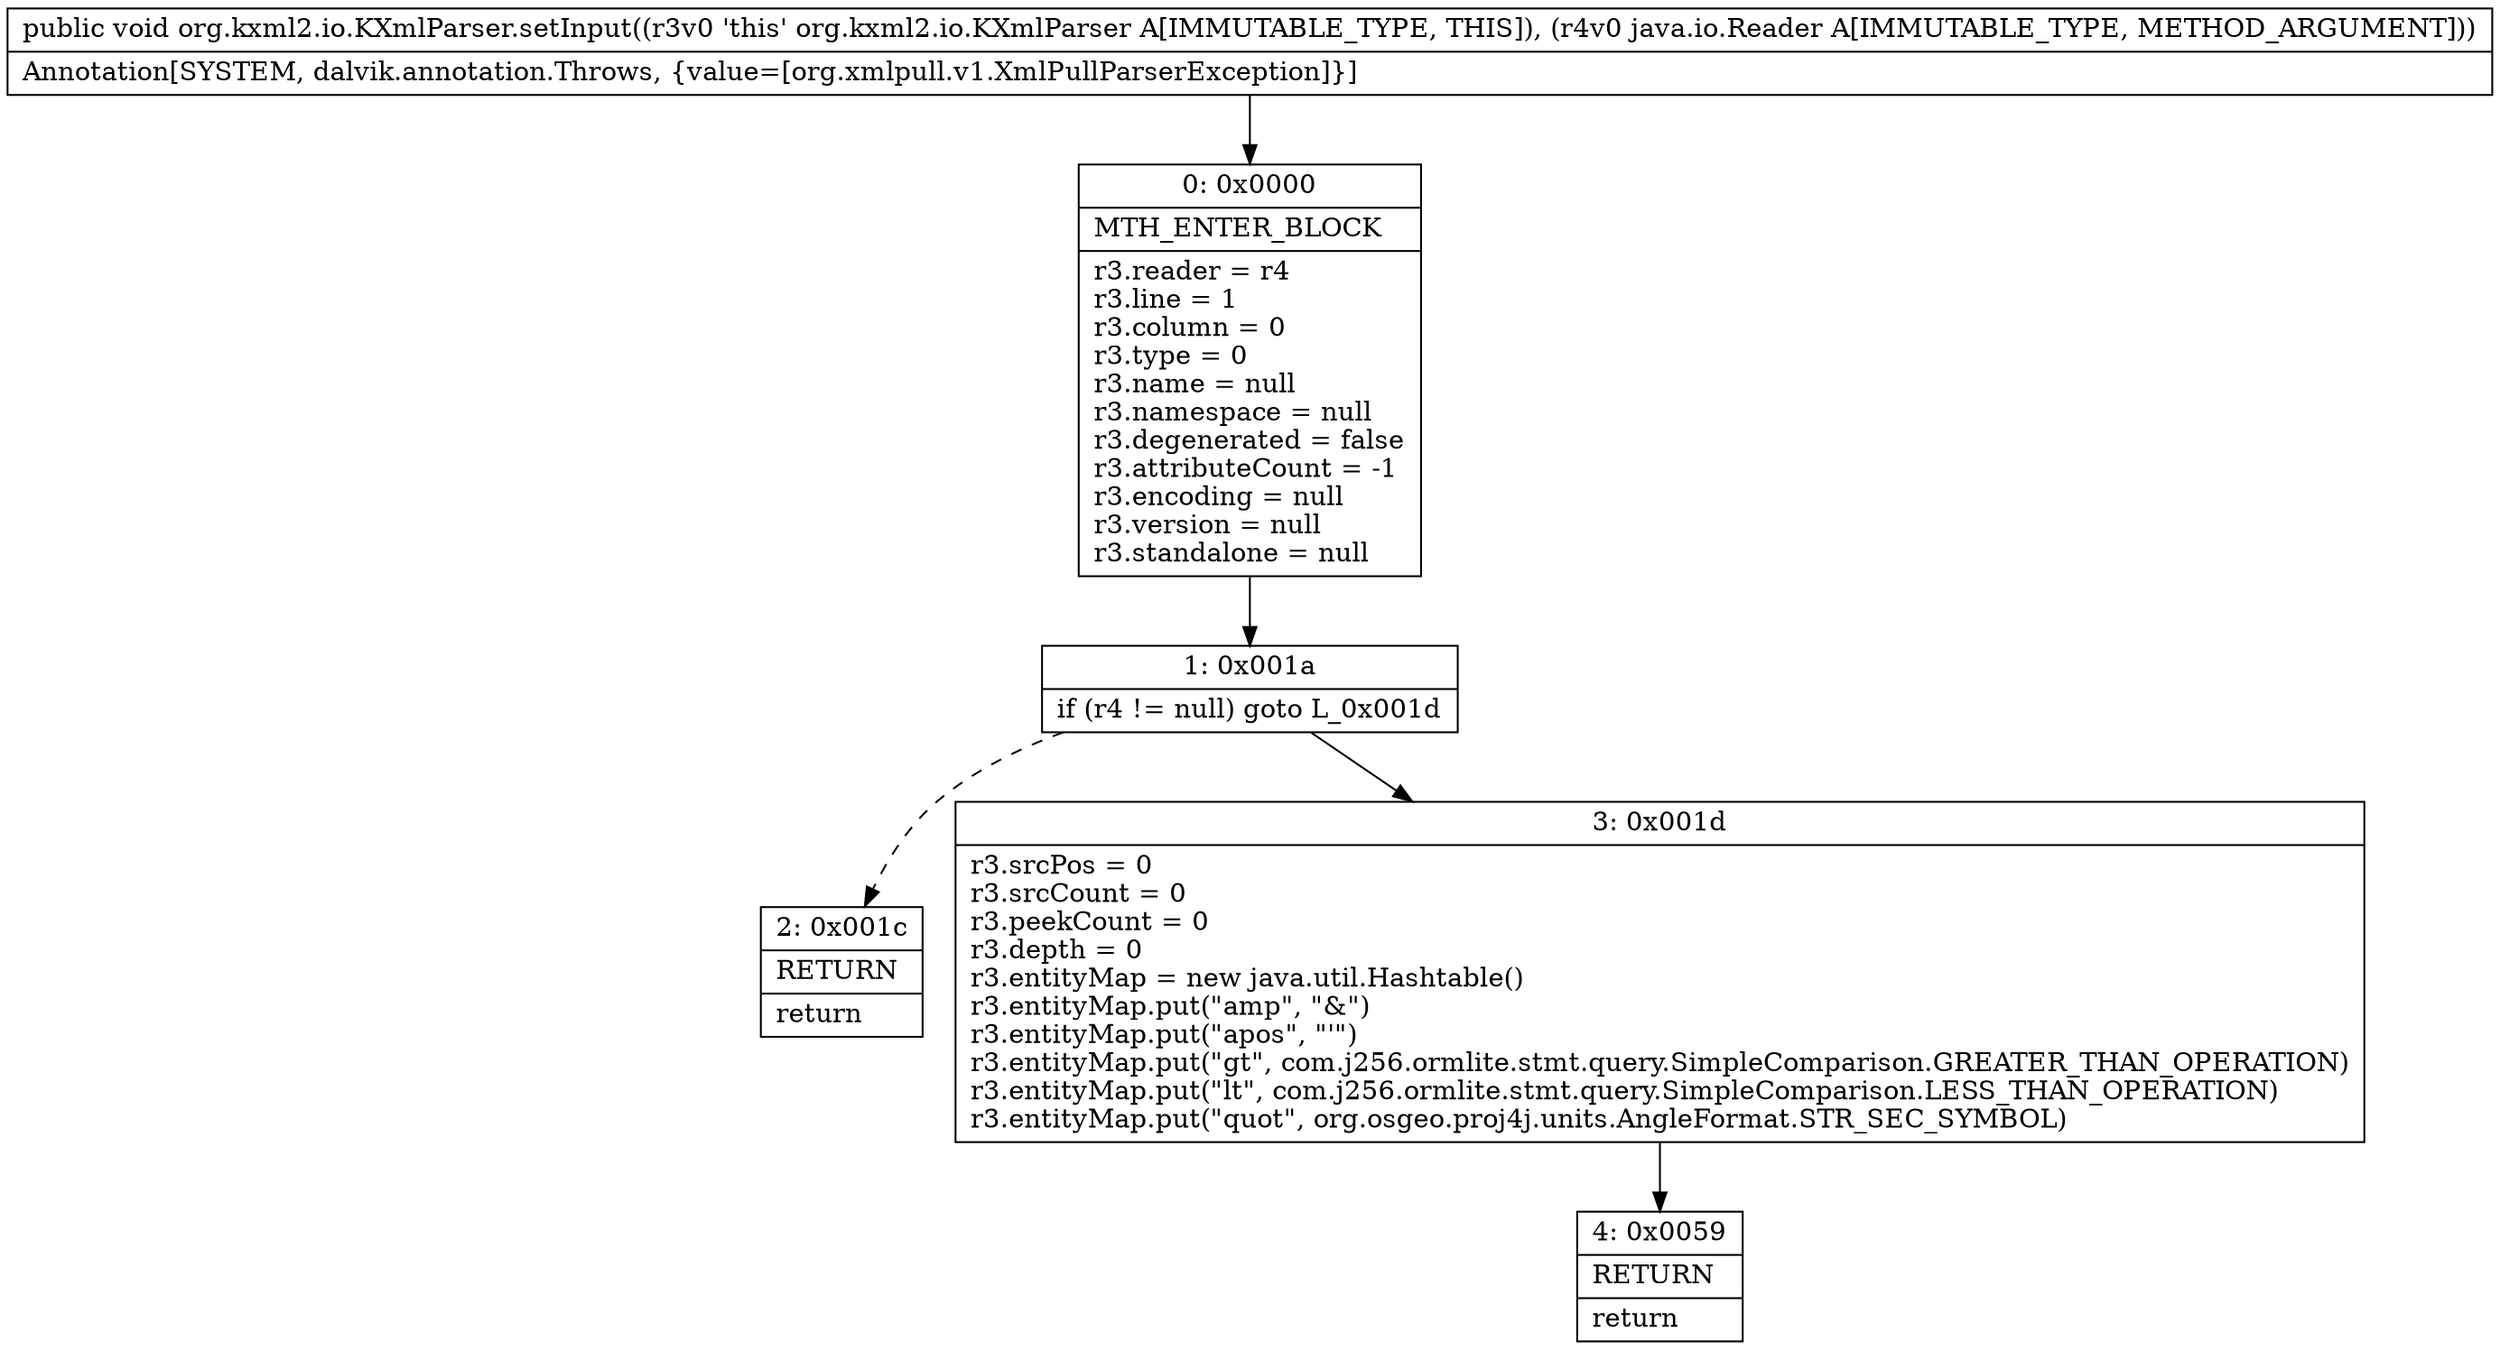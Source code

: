digraph "CFG fororg.kxml2.io.KXmlParser.setInput(Ljava\/io\/Reader;)V" {
Node_0 [shape=record,label="{0\:\ 0x0000|MTH_ENTER_BLOCK\l|r3.reader = r4\lr3.line = 1\lr3.column = 0\lr3.type = 0\lr3.name = null\lr3.namespace = null\lr3.degenerated = false\lr3.attributeCount = \-1\lr3.encoding = null\lr3.version = null\lr3.standalone = null\l}"];
Node_1 [shape=record,label="{1\:\ 0x001a|if (r4 != null) goto L_0x001d\l}"];
Node_2 [shape=record,label="{2\:\ 0x001c|RETURN\l|return\l}"];
Node_3 [shape=record,label="{3\:\ 0x001d|r3.srcPos = 0\lr3.srcCount = 0\lr3.peekCount = 0\lr3.depth = 0\lr3.entityMap = new java.util.Hashtable()\lr3.entityMap.put(\"amp\", \"&\")\lr3.entityMap.put(\"apos\", \"'\")\lr3.entityMap.put(\"gt\", com.j256.ormlite.stmt.query.SimpleComparison.GREATER_THAN_OPERATION)\lr3.entityMap.put(\"lt\", com.j256.ormlite.stmt.query.SimpleComparison.LESS_THAN_OPERATION)\lr3.entityMap.put(\"quot\", org.osgeo.proj4j.units.AngleFormat.STR_SEC_SYMBOL)\l}"];
Node_4 [shape=record,label="{4\:\ 0x0059|RETURN\l|return\l}"];
MethodNode[shape=record,label="{public void org.kxml2.io.KXmlParser.setInput((r3v0 'this' org.kxml2.io.KXmlParser A[IMMUTABLE_TYPE, THIS]), (r4v0 java.io.Reader A[IMMUTABLE_TYPE, METHOD_ARGUMENT]))  | Annotation[SYSTEM, dalvik.annotation.Throws, \{value=[org.xmlpull.v1.XmlPullParserException]\}]\l}"];
MethodNode -> Node_0;
Node_0 -> Node_1;
Node_1 -> Node_2[style=dashed];
Node_1 -> Node_3;
Node_3 -> Node_4;
}

